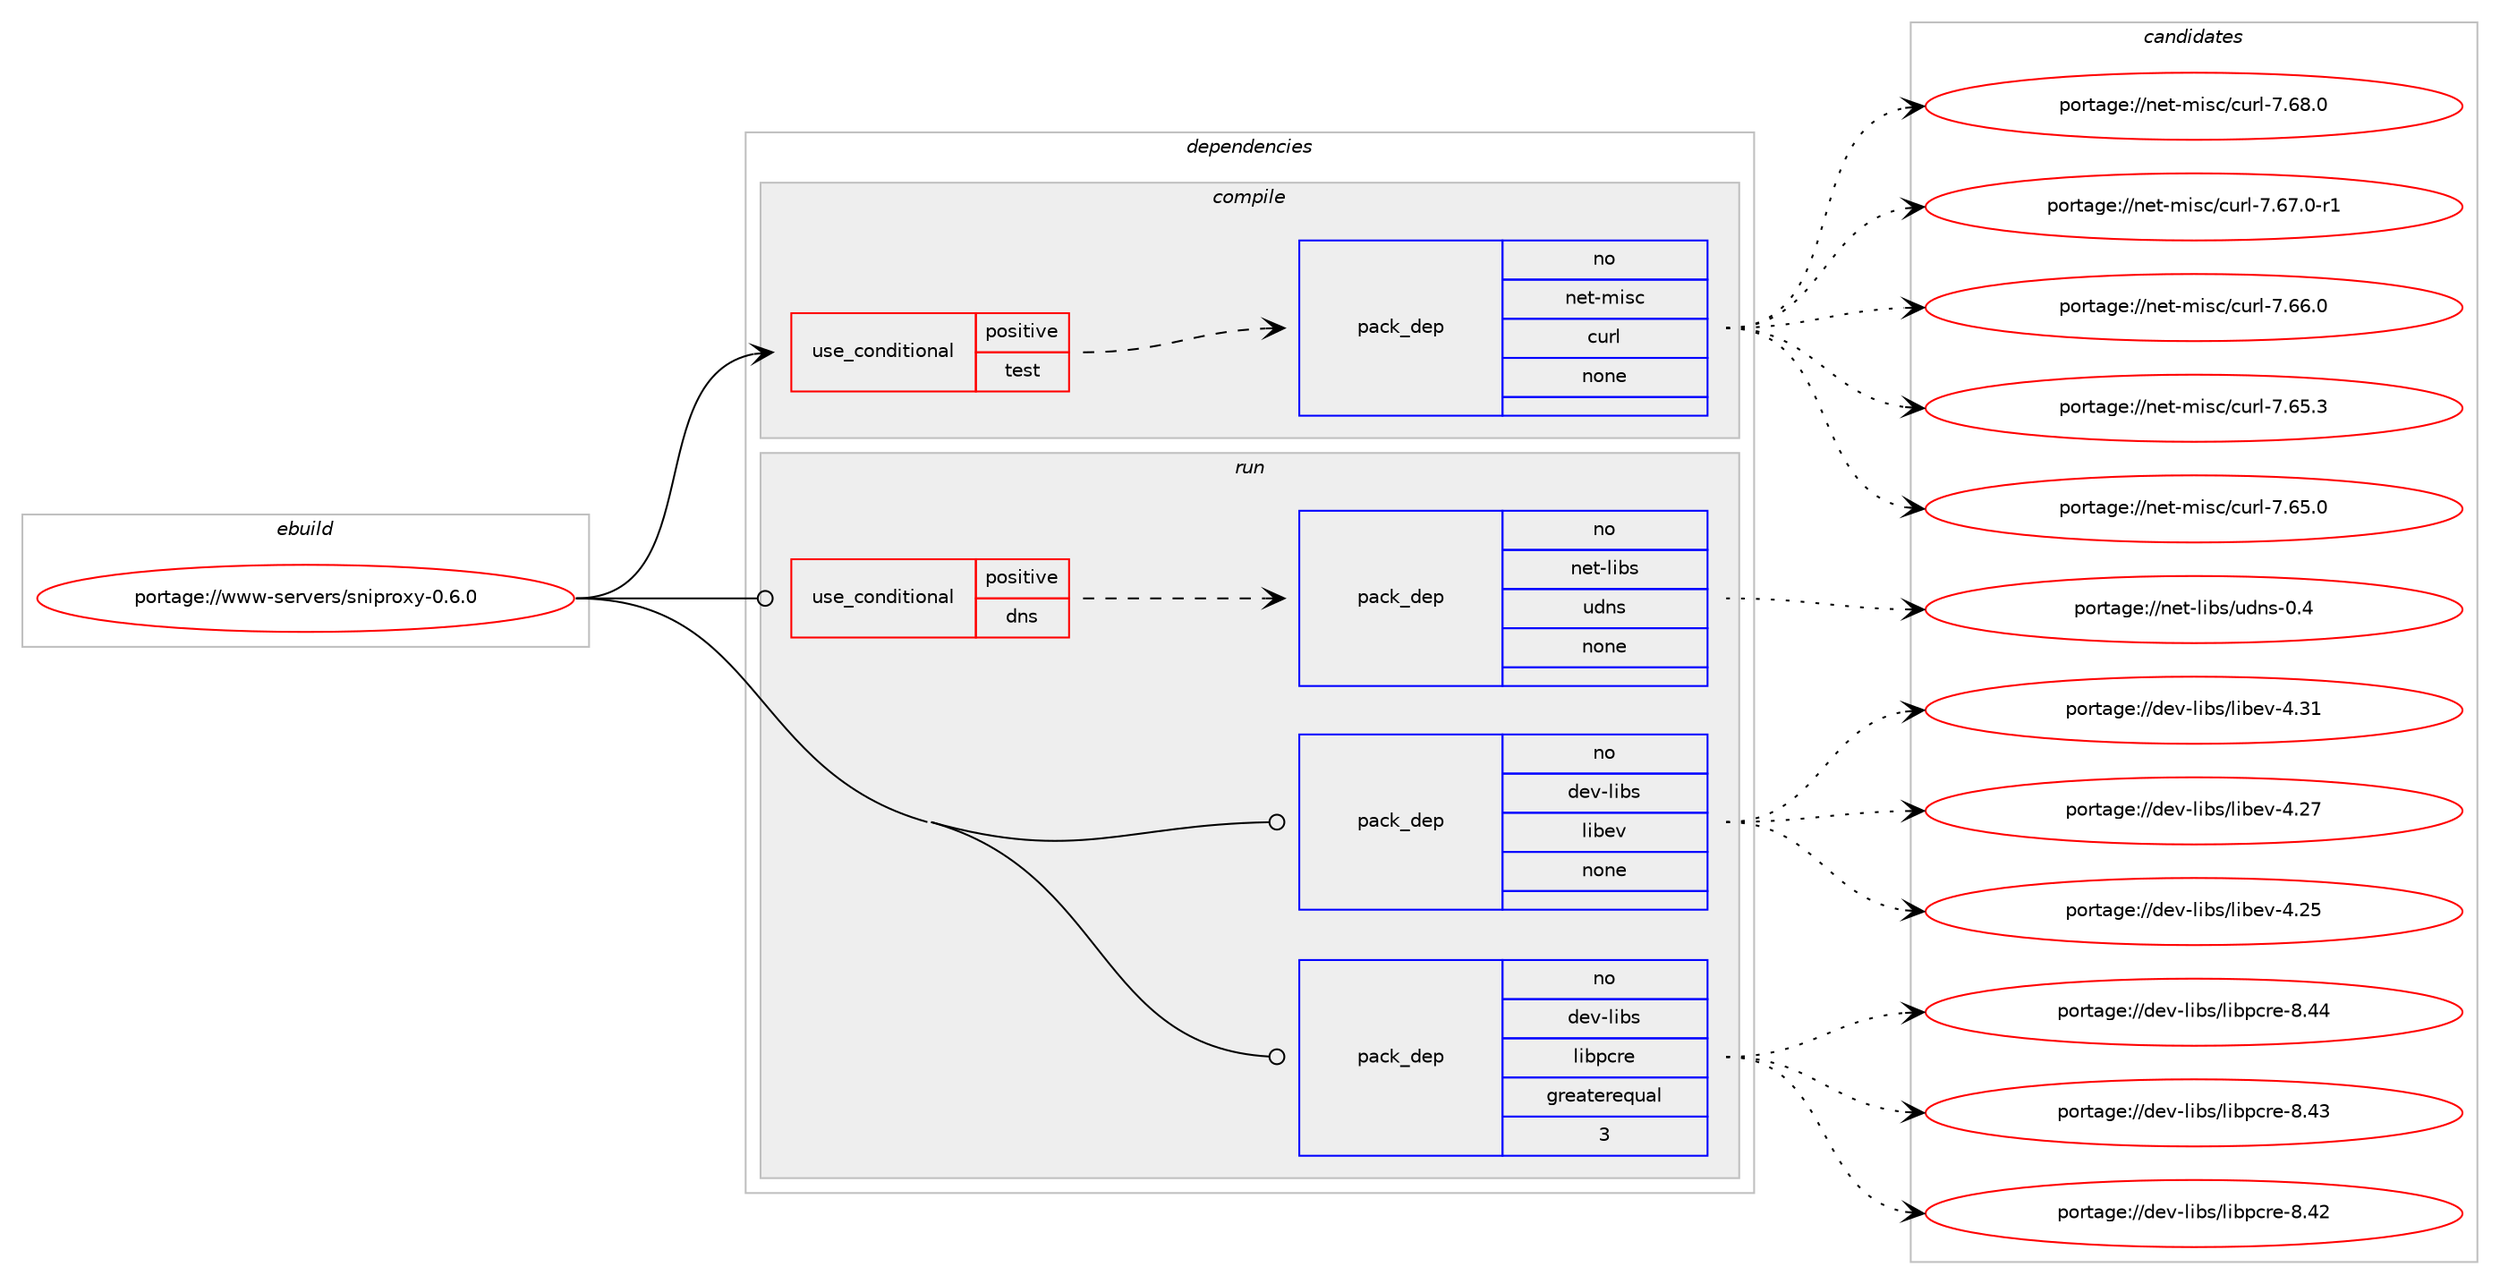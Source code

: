 digraph prolog {

# *************
# Graph options
# *************

newrank=true;
concentrate=true;
compound=true;
graph [rankdir=LR,fontname=Helvetica,fontsize=10,ranksep=1.5];#, ranksep=2.5, nodesep=0.2];
edge  [arrowhead=vee];
node  [fontname=Helvetica,fontsize=10];

# **********
# The ebuild
# **********

subgraph cluster_leftcol {
color=gray;
rank=same;
label=<<i>ebuild</i>>;
id [label="portage://www-servers/sniproxy-0.6.0", color=red, width=4, href="../www-servers/sniproxy-0.6.0.svg"];
}

# ****************
# The dependencies
# ****************

subgraph cluster_midcol {
color=gray;
label=<<i>dependencies</i>>;
subgraph cluster_compile {
fillcolor="#eeeeee";
style=filled;
label=<<i>compile</i>>;
subgraph cond3625 {
dependency24543 [label=<<TABLE BORDER="0" CELLBORDER="1" CELLSPACING="0" CELLPADDING="4"><TR><TD ROWSPAN="3" CELLPADDING="10">use_conditional</TD></TR><TR><TD>positive</TD></TR><TR><TD>test</TD></TR></TABLE>>, shape=none, color=red];
subgraph pack20439 {
dependency24544 [label=<<TABLE BORDER="0" CELLBORDER="1" CELLSPACING="0" CELLPADDING="4" WIDTH="220"><TR><TD ROWSPAN="6" CELLPADDING="30">pack_dep</TD></TR><TR><TD WIDTH="110">no</TD></TR><TR><TD>net-misc</TD></TR><TR><TD>curl</TD></TR><TR><TD>none</TD></TR><TR><TD></TD></TR></TABLE>>, shape=none, color=blue];
}
dependency24543:e -> dependency24544:w [weight=20,style="dashed",arrowhead="vee"];
}
id:e -> dependency24543:w [weight=20,style="solid",arrowhead="vee"];
}
subgraph cluster_compileandrun {
fillcolor="#eeeeee";
style=filled;
label=<<i>compile and run</i>>;
}
subgraph cluster_run {
fillcolor="#eeeeee";
style=filled;
label=<<i>run</i>>;
subgraph cond3626 {
dependency24545 [label=<<TABLE BORDER="0" CELLBORDER="1" CELLSPACING="0" CELLPADDING="4"><TR><TD ROWSPAN="3" CELLPADDING="10">use_conditional</TD></TR><TR><TD>positive</TD></TR><TR><TD>dns</TD></TR></TABLE>>, shape=none, color=red];
subgraph pack20440 {
dependency24546 [label=<<TABLE BORDER="0" CELLBORDER="1" CELLSPACING="0" CELLPADDING="4" WIDTH="220"><TR><TD ROWSPAN="6" CELLPADDING="30">pack_dep</TD></TR><TR><TD WIDTH="110">no</TD></TR><TR><TD>net-libs</TD></TR><TR><TD>udns</TD></TR><TR><TD>none</TD></TR><TR><TD></TD></TR></TABLE>>, shape=none, color=blue];
}
dependency24545:e -> dependency24546:w [weight=20,style="dashed",arrowhead="vee"];
}
id:e -> dependency24545:w [weight=20,style="solid",arrowhead="odot"];
subgraph pack20441 {
dependency24547 [label=<<TABLE BORDER="0" CELLBORDER="1" CELLSPACING="0" CELLPADDING="4" WIDTH="220"><TR><TD ROWSPAN="6" CELLPADDING="30">pack_dep</TD></TR><TR><TD WIDTH="110">no</TD></TR><TR><TD>dev-libs</TD></TR><TR><TD>libev</TD></TR><TR><TD>none</TD></TR><TR><TD></TD></TR></TABLE>>, shape=none, color=blue];
}
id:e -> dependency24547:w [weight=20,style="solid",arrowhead="odot"];
subgraph pack20442 {
dependency24548 [label=<<TABLE BORDER="0" CELLBORDER="1" CELLSPACING="0" CELLPADDING="4" WIDTH="220"><TR><TD ROWSPAN="6" CELLPADDING="30">pack_dep</TD></TR><TR><TD WIDTH="110">no</TD></TR><TR><TD>dev-libs</TD></TR><TR><TD>libpcre</TD></TR><TR><TD>greaterequal</TD></TR><TR><TD>3</TD></TR></TABLE>>, shape=none, color=blue];
}
id:e -> dependency24548:w [weight=20,style="solid",arrowhead="odot"];
}
}

# **************
# The candidates
# **************

subgraph cluster_choices {
rank=same;
color=gray;
label=<<i>candidates</i>>;

subgraph choice20439 {
color=black;
nodesep=1;
choice1101011164510910511599479911711410845554654564648 [label="portage://net-misc/curl-7.68.0", color=red, width=4,href="../net-misc/curl-7.68.0.svg"];
choice11010111645109105115994799117114108455546545546484511449 [label="portage://net-misc/curl-7.67.0-r1", color=red, width=4,href="../net-misc/curl-7.67.0-r1.svg"];
choice1101011164510910511599479911711410845554654544648 [label="portage://net-misc/curl-7.66.0", color=red, width=4,href="../net-misc/curl-7.66.0.svg"];
choice1101011164510910511599479911711410845554654534651 [label="portage://net-misc/curl-7.65.3", color=red, width=4,href="../net-misc/curl-7.65.3.svg"];
choice1101011164510910511599479911711410845554654534648 [label="portage://net-misc/curl-7.65.0", color=red, width=4,href="../net-misc/curl-7.65.0.svg"];
dependency24544:e -> choice1101011164510910511599479911711410845554654564648:w [style=dotted,weight="100"];
dependency24544:e -> choice11010111645109105115994799117114108455546545546484511449:w [style=dotted,weight="100"];
dependency24544:e -> choice1101011164510910511599479911711410845554654544648:w [style=dotted,weight="100"];
dependency24544:e -> choice1101011164510910511599479911711410845554654534651:w [style=dotted,weight="100"];
dependency24544:e -> choice1101011164510910511599479911711410845554654534648:w [style=dotted,weight="100"];
}
subgraph choice20440 {
color=black;
nodesep=1;
choice11010111645108105981154711710011011545484652 [label="portage://net-libs/udns-0.4", color=red, width=4,href="../net-libs/udns-0.4.svg"];
dependency24546:e -> choice11010111645108105981154711710011011545484652:w [style=dotted,weight="100"];
}
subgraph choice20441 {
color=black;
nodesep=1;
choice100101118451081059811547108105981011184552465149 [label="portage://dev-libs/libev-4.31", color=red, width=4,href="../dev-libs/libev-4.31.svg"];
choice100101118451081059811547108105981011184552465055 [label="portage://dev-libs/libev-4.27", color=red, width=4,href="../dev-libs/libev-4.27.svg"];
choice100101118451081059811547108105981011184552465053 [label="portage://dev-libs/libev-4.25", color=red, width=4,href="../dev-libs/libev-4.25.svg"];
dependency24547:e -> choice100101118451081059811547108105981011184552465149:w [style=dotted,weight="100"];
dependency24547:e -> choice100101118451081059811547108105981011184552465055:w [style=dotted,weight="100"];
dependency24547:e -> choice100101118451081059811547108105981011184552465053:w [style=dotted,weight="100"];
}
subgraph choice20442 {
color=black;
nodesep=1;
choice10010111845108105981154710810598112991141014556465252 [label="portage://dev-libs/libpcre-8.44", color=red, width=4,href="../dev-libs/libpcre-8.44.svg"];
choice10010111845108105981154710810598112991141014556465251 [label="portage://dev-libs/libpcre-8.43", color=red, width=4,href="../dev-libs/libpcre-8.43.svg"];
choice10010111845108105981154710810598112991141014556465250 [label="portage://dev-libs/libpcre-8.42", color=red, width=4,href="../dev-libs/libpcre-8.42.svg"];
dependency24548:e -> choice10010111845108105981154710810598112991141014556465252:w [style=dotted,weight="100"];
dependency24548:e -> choice10010111845108105981154710810598112991141014556465251:w [style=dotted,weight="100"];
dependency24548:e -> choice10010111845108105981154710810598112991141014556465250:w [style=dotted,weight="100"];
}
}

}
